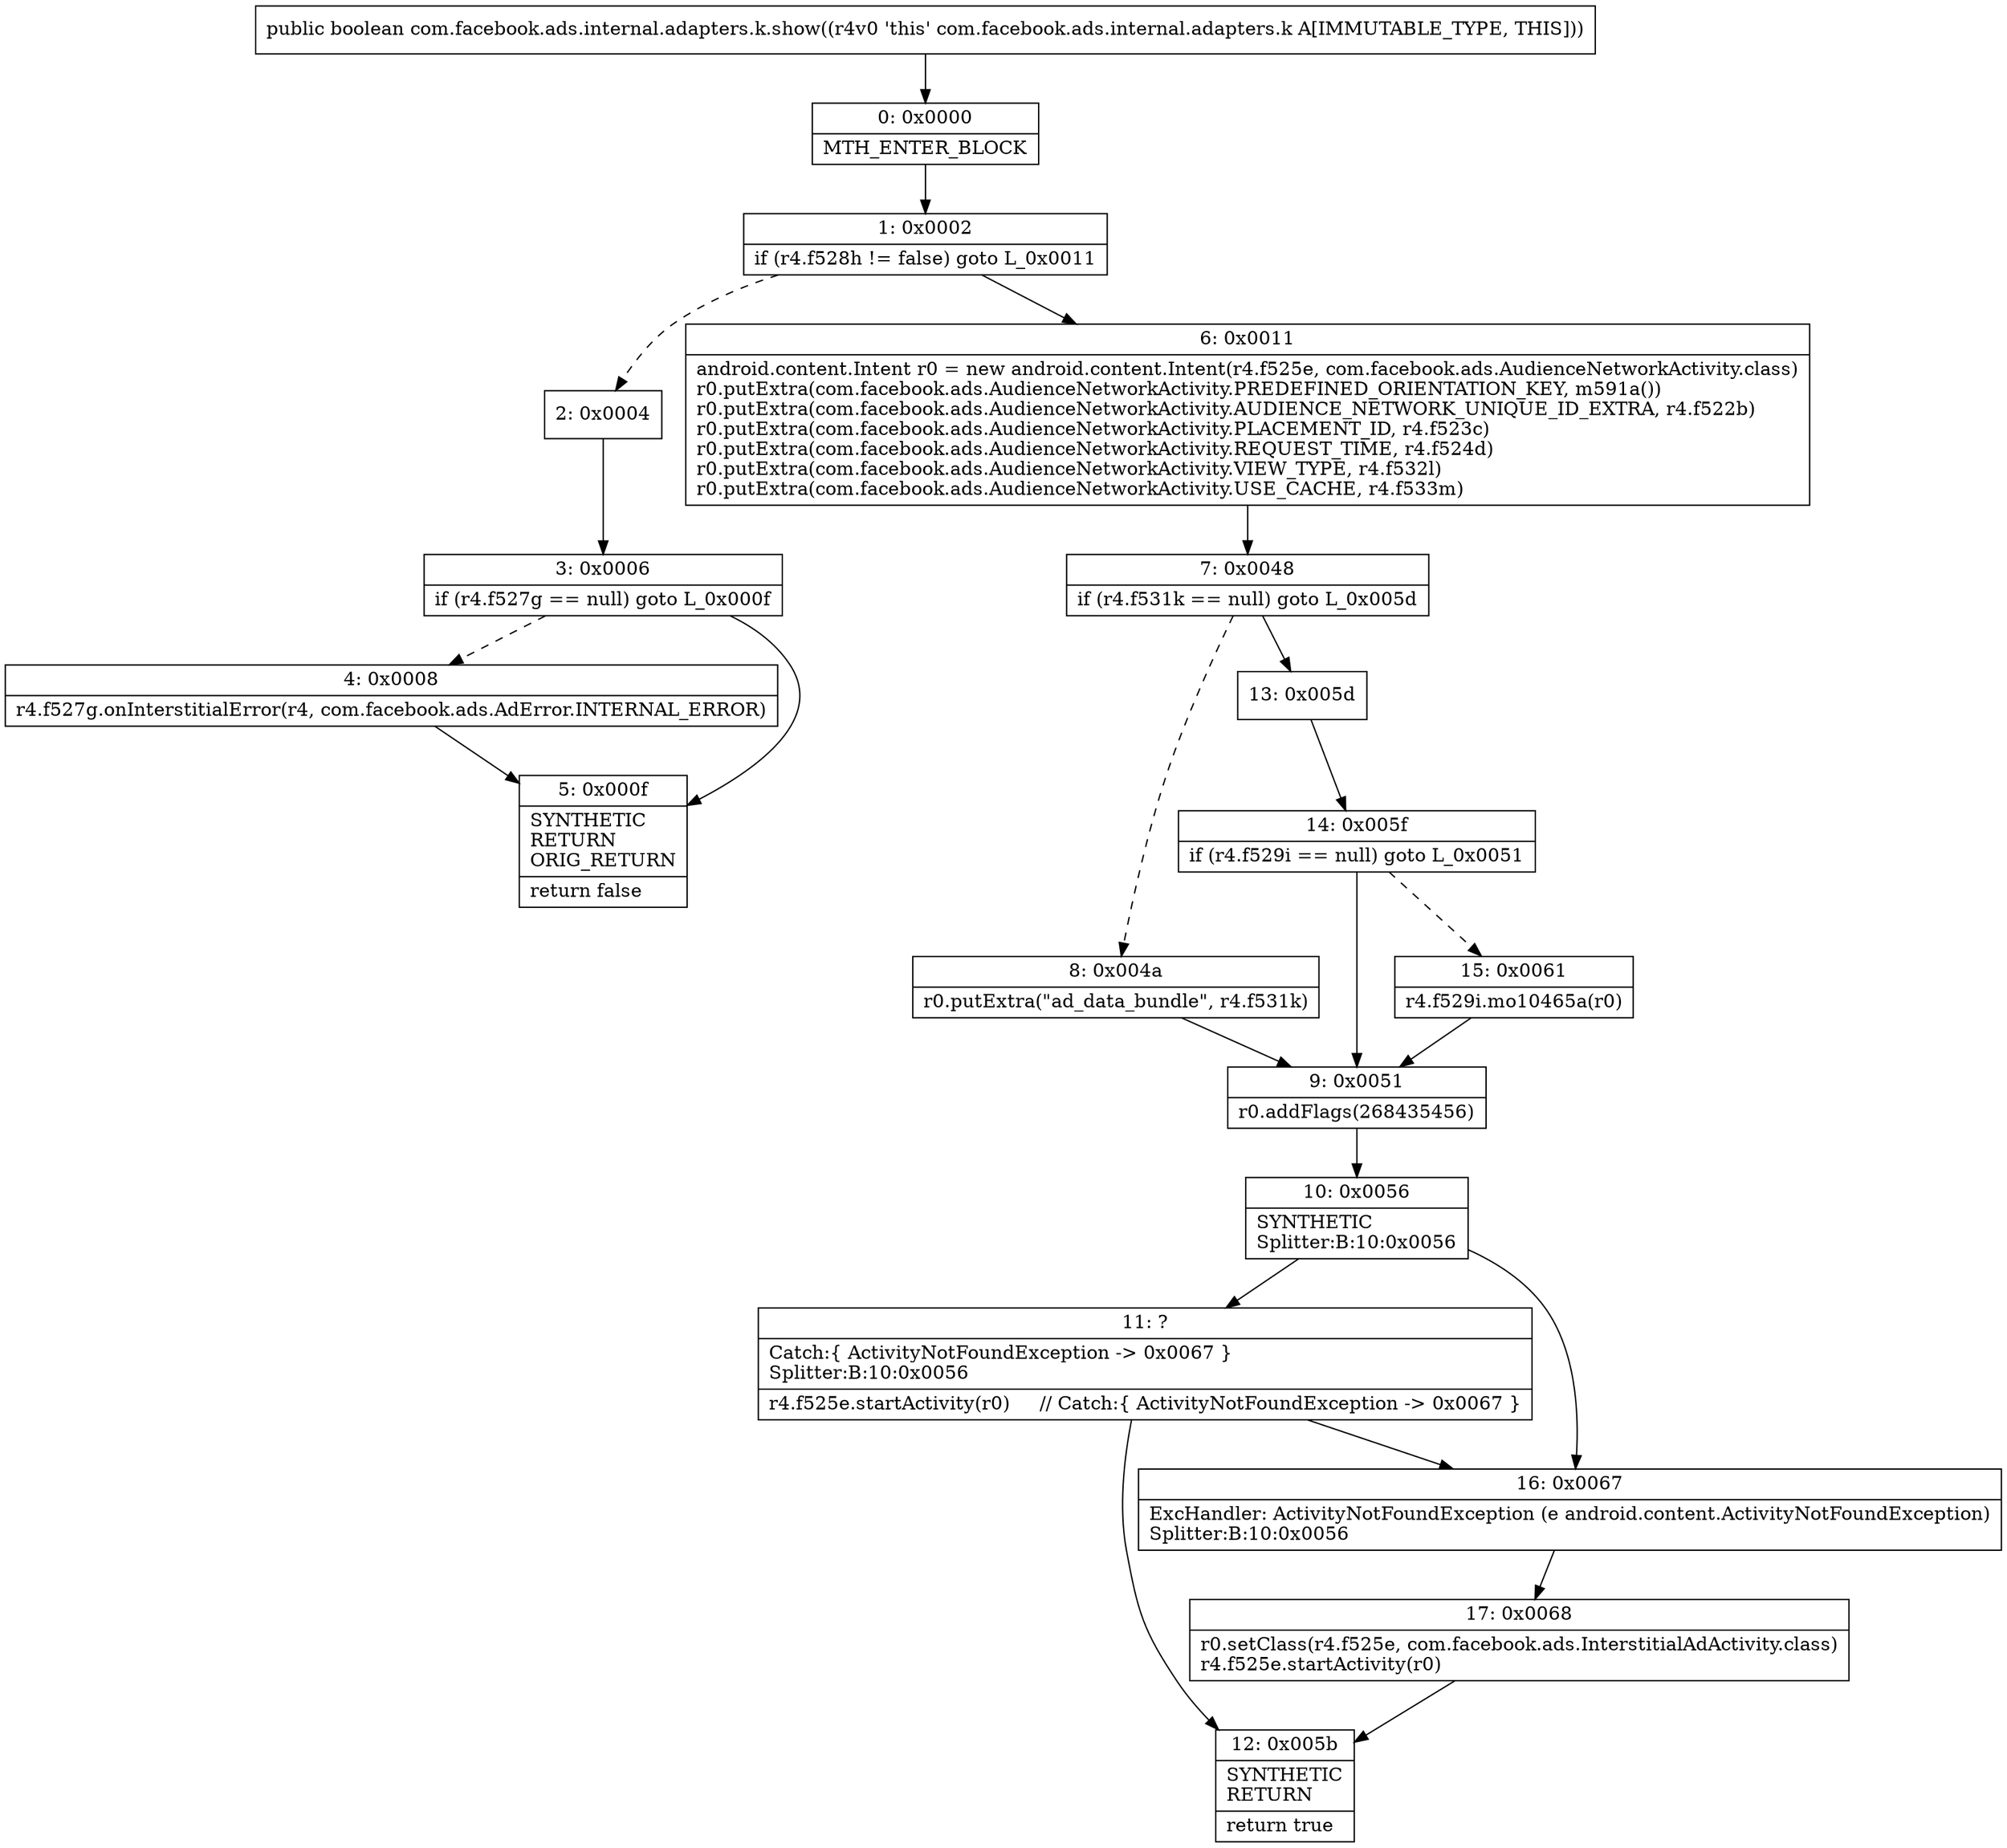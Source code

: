 digraph "CFG forcom.facebook.ads.internal.adapters.k.show()Z" {
Node_0 [shape=record,label="{0\:\ 0x0000|MTH_ENTER_BLOCK\l}"];
Node_1 [shape=record,label="{1\:\ 0x0002|if (r4.f528h != false) goto L_0x0011\l}"];
Node_2 [shape=record,label="{2\:\ 0x0004}"];
Node_3 [shape=record,label="{3\:\ 0x0006|if (r4.f527g == null) goto L_0x000f\l}"];
Node_4 [shape=record,label="{4\:\ 0x0008|r4.f527g.onInterstitialError(r4, com.facebook.ads.AdError.INTERNAL_ERROR)\l}"];
Node_5 [shape=record,label="{5\:\ 0x000f|SYNTHETIC\lRETURN\lORIG_RETURN\l|return false\l}"];
Node_6 [shape=record,label="{6\:\ 0x0011|android.content.Intent r0 = new android.content.Intent(r4.f525e, com.facebook.ads.AudienceNetworkActivity.class)\lr0.putExtra(com.facebook.ads.AudienceNetworkActivity.PREDEFINED_ORIENTATION_KEY, m591a())\lr0.putExtra(com.facebook.ads.AudienceNetworkActivity.AUDIENCE_NETWORK_UNIQUE_ID_EXTRA, r4.f522b)\lr0.putExtra(com.facebook.ads.AudienceNetworkActivity.PLACEMENT_ID, r4.f523c)\lr0.putExtra(com.facebook.ads.AudienceNetworkActivity.REQUEST_TIME, r4.f524d)\lr0.putExtra(com.facebook.ads.AudienceNetworkActivity.VIEW_TYPE, r4.f532l)\lr0.putExtra(com.facebook.ads.AudienceNetworkActivity.USE_CACHE, r4.f533m)\l}"];
Node_7 [shape=record,label="{7\:\ 0x0048|if (r4.f531k == null) goto L_0x005d\l}"];
Node_8 [shape=record,label="{8\:\ 0x004a|r0.putExtra(\"ad_data_bundle\", r4.f531k)\l}"];
Node_9 [shape=record,label="{9\:\ 0x0051|r0.addFlags(268435456)\l}"];
Node_10 [shape=record,label="{10\:\ 0x0056|SYNTHETIC\lSplitter:B:10:0x0056\l}"];
Node_11 [shape=record,label="{11\:\ ?|Catch:\{ ActivityNotFoundException \-\> 0x0067 \}\lSplitter:B:10:0x0056\l|r4.f525e.startActivity(r0)     \/\/ Catch:\{ ActivityNotFoundException \-\> 0x0067 \}\l}"];
Node_12 [shape=record,label="{12\:\ 0x005b|SYNTHETIC\lRETURN\l|return true\l}"];
Node_13 [shape=record,label="{13\:\ 0x005d}"];
Node_14 [shape=record,label="{14\:\ 0x005f|if (r4.f529i == null) goto L_0x0051\l}"];
Node_15 [shape=record,label="{15\:\ 0x0061|r4.f529i.mo10465a(r0)\l}"];
Node_16 [shape=record,label="{16\:\ 0x0067|ExcHandler: ActivityNotFoundException (e android.content.ActivityNotFoundException)\lSplitter:B:10:0x0056\l}"];
Node_17 [shape=record,label="{17\:\ 0x0068|r0.setClass(r4.f525e, com.facebook.ads.InterstitialAdActivity.class)\lr4.f525e.startActivity(r0)\l}"];
MethodNode[shape=record,label="{public boolean com.facebook.ads.internal.adapters.k.show((r4v0 'this' com.facebook.ads.internal.adapters.k A[IMMUTABLE_TYPE, THIS])) }"];
MethodNode -> Node_0;
Node_0 -> Node_1;
Node_1 -> Node_2[style=dashed];
Node_1 -> Node_6;
Node_2 -> Node_3;
Node_3 -> Node_4[style=dashed];
Node_3 -> Node_5;
Node_4 -> Node_5;
Node_6 -> Node_7;
Node_7 -> Node_8[style=dashed];
Node_7 -> Node_13;
Node_8 -> Node_9;
Node_9 -> Node_10;
Node_10 -> Node_11;
Node_10 -> Node_16;
Node_11 -> Node_12;
Node_11 -> Node_16;
Node_13 -> Node_14;
Node_14 -> Node_9;
Node_14 -> Node_15[style=dashed];
Node_15 -> Node_9;
Node_16 -> Node_17;
Node_17 -> Node_12;
}

